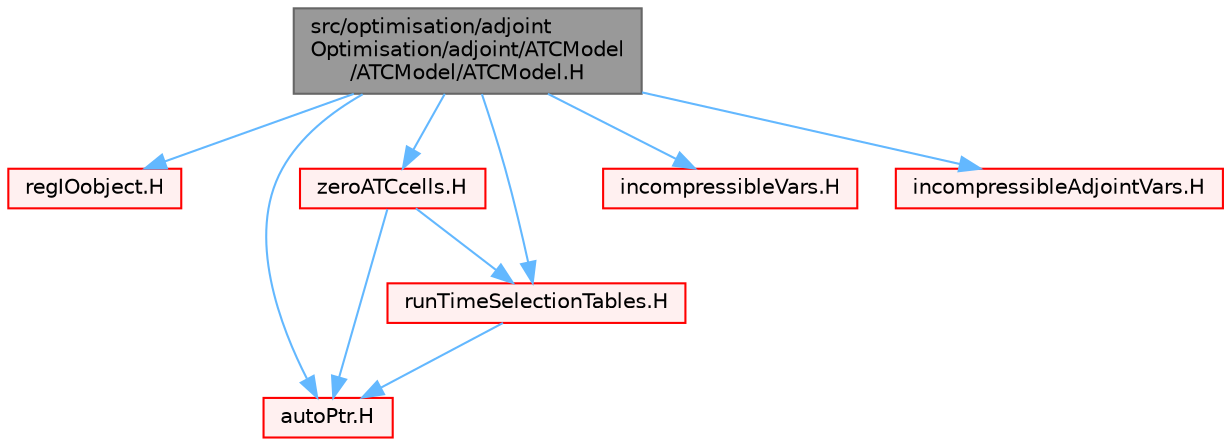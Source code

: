 digraph "src/optimisation/adjointOptimisation/adjoint/ATCModel/ATCModel/ATCModel.H"
{
 // LATEX_PDF_SIZE
  bgcolor="transparent";
  edge [fontname=Helvetica,fontsize=10,labelfontname=Helvetica,labelfontsize=10];
  node [fontname=Helvetica,fontsize=10,shape=box,height=0.2,width=0.4];
  Node1 [id="Node000001",label="src/optimisation/adjoint\lOptimisation/adjoint/ATCModel\l/ATCModel/ATCModel.H",height=0.2,width=0.4,color="gray40", fillcolor="grey60", style="filled", fontcolor="black",tooltip=" "];
  Node1 -> Node2 [id="edge1_Node000001_Node000002",color="steelblue1",style="solid",tooltip=" "];
  Node2 [id="Node000002",label="regIOobject.H",height=0.2,width=0.4,color="red", fillcolor="#FFF0F0", style="filled",URL="$regIOobject_8H.html",tooltip=" "];
  Node1 -> Node78 [id="edge2_Node000001_Node000078",color="steelblue1",style="solid",tooltip=" "];
  Node78 [id="Node000078",label="autoPtr.H",height=0.2,width=0.4,color="red", fillcolor="#FFF0F0", style="filled",URL="$autoPtr_8H.html",tooltip=" "];
  Node1 -> Node123 [id="edge3_Node000001_Node000123",color="steelblue1",style="solid",tooltip=" "];
  Node123 [id="Node000123",label="zeroATCcells.H",height=0.2,width=0.4,color="red", fillcolor="#FFF0F0", style="filled",URL="$zeroATCcells_8H.html",tooltip=" "];
  Node123 -> Node78 [id="edge4_Node000123_Node000078",color="steelblue1",style="solid",tooltip=" "];
  Node123 -> Node137 [id="edge5_Node000123_Node000137",color="steelblue1",style="solid",tooltip=" "];
  Node137 [id="Node000137",label="runTimeSelectionTables.H",height=0.2,width=0.4,color="red", fillcolor="#FFF0F0", style="filled",URL="$runTimeSelectionTables_8H.html",tooltip="Macros to ease declaration of run-time selection tables."];
  Node137 -> Node78 [id="edge6_Node000137_Node000078",color="steelblue1",style="solid",tooltip=" "];
  Node1 -> Node147 [id="edge7_Node000001_Node000147",color="steelblue1",style="solid",tooltip=" "];
  Node147 [id="Node000147",label="incompressibleVars.H",height=0.2,width=0.4,color="red", fillcolor="#FFF0F0", style="filled",URL="$incompressibleVars_8H.html",tooltip=" "];
  Node1 -> Node421 [id="edge8_Node000001_Node000421",color="steelblue1",style="solid",tooltip=" "];
  Node421 [id="Node000421",label="incompressibleAdjointVars.H",height=0.2,width=0.4,color="red", fillcolor="#FFF0F0", style="filled",URL="$incompressibleAdjointVars_8H.html",tooltip=" "];
  Node1 -> Node137 [id="edge9_Node000001_Node000137",color="steelblue1",style="solid",tooltip=" "];
}
